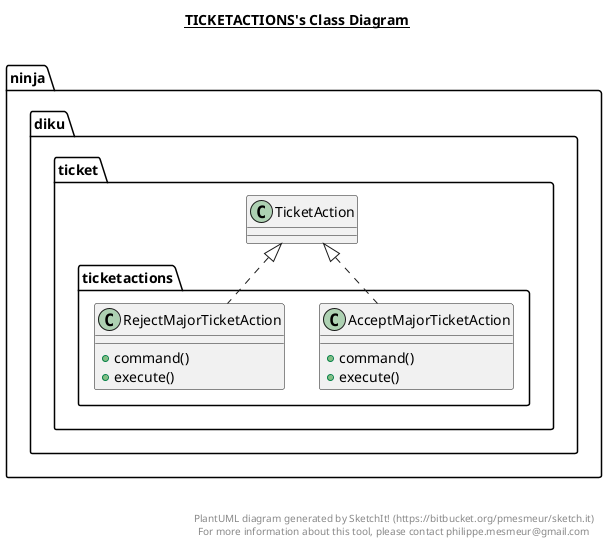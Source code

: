 @startuml

title __TICKETACTIONS's Class Diagram__\n

  namespace ninja.diku.ticket {
    namespace ticketactions {
      class ninja.diku.ticket.ticketactions.AcceptMajorTicketAction {
          + command()
          + execute()
      }
    }
  }
  

  namespace ninja.diku.ticket {
    namespace ticketactions {
      class ninja.diku.ticket.ticketactions.RejectMajorTicketAction {
          + command()
          + execute()
      }
    }
  }
  

  ninja.diku.ticket.ticketactions.AcceptMajorTicketAction .up.|> ninja.diku.ticket.TicketAction
  ninja.diku.ticket.ticketactions.RejectMajorTicketAction .up.|> ninja.diku.ticket.TicketAction


right footer


PlantUML diagram generated by SketchIt! (https://bitbucket.org/pmesmeur/sketch.it)
For more information about this tool, please contact philippe.mesmeur@gmail.com
endfooter

@enduml
